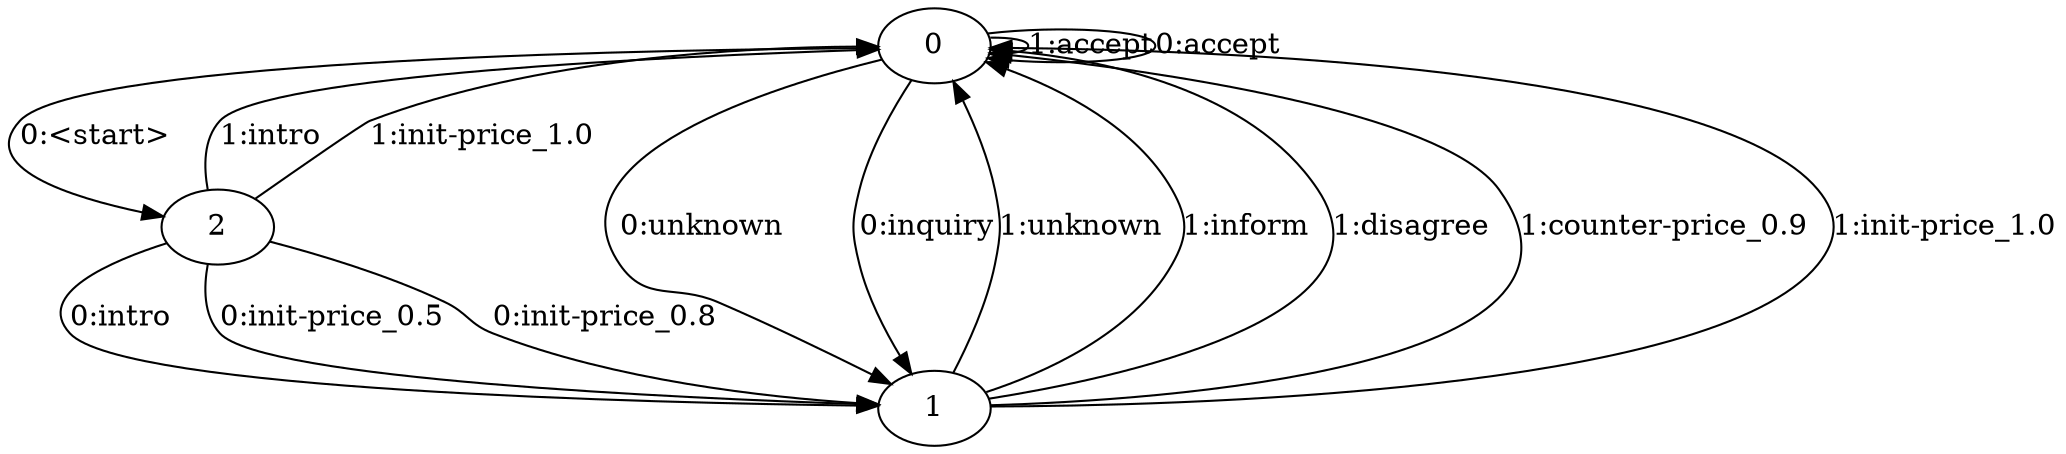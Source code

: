 digraph "intents_2.wfst" {
	0 -> 2 [label="0:<start>"]
	0 -> 1 [label="0:unknown"]
	0 -> 1 [label="0:inquiry"]
	0 -> 0 [label="1:accept"]
	0 -> 0 [label="0:accept"]
	1 -> 0 [label="1:unknown"]
	1 -> 0 [label="1:inform"]
	1 -> 0 [label="1:disagree"]
	1 -> 0 [label="1:counter-price_0.9"]
	1 -> 0 [label="1:init-price_1.0"]
	2 -> 1 [label="0:intro"]
	2 -> 0 [label="1:intro"]
	2 -> 0 [label="1:init-price_1.0"]
	2 -> 1 [label="0:init-price_0.5"]
	2 -> 1 [label="0:init-price_0.8"]
}
